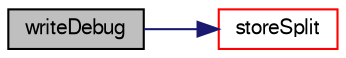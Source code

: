 digraph "writeDebug"
{
  bgcolor="transparent";
  edge [fontname="FreeSans",fontsize="10",labelfontname="FreeSans",labelfontsize="10"];
  node [fontname="FreeSans",fontsize="10",shape=record];
  rankdir="LR";
  Node1587 [label="writeDebug",height=0.2,width=0.4,color="black", fillcolor="grey75", style="filled", fontcolor="black"];
  Node1587 -> Node1588 [color="midnightblue",fontsize="10",style="solid",fontname="FreeSans"];
  Node1588 [label="storeSplit",height=0.2,width=0.4,color="red",URL="$a21690.html#a18c6de6437321e5de64b0fec4180a69f",tooltip="Store splitting of cell into 8. "];
}
